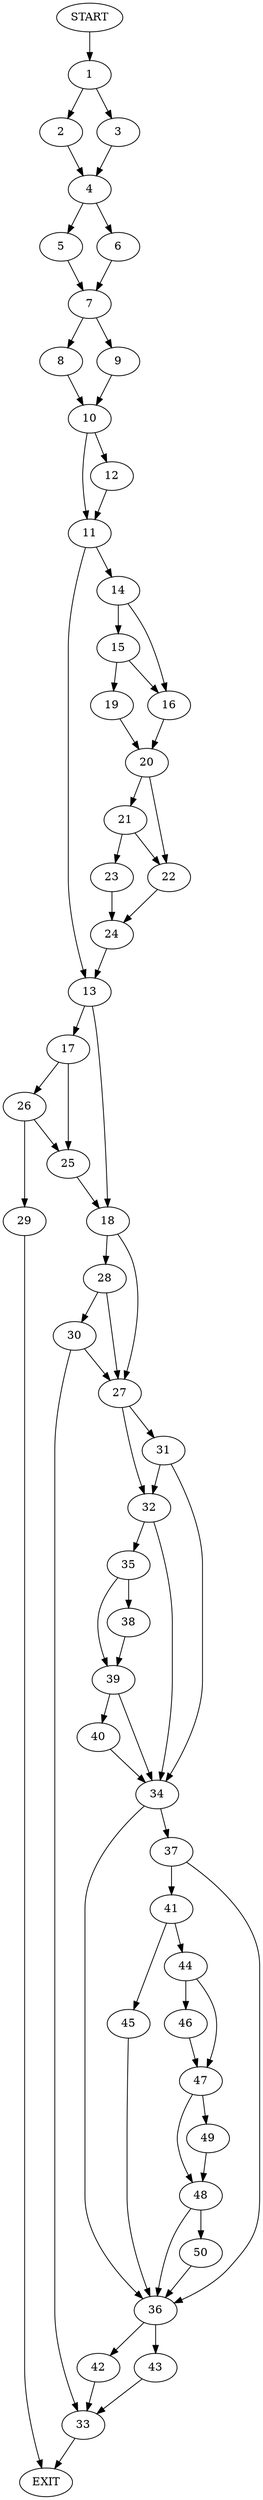 digraph {
0 [label="START"]
51 [label="EXIT"]
0 -> 1
1 -> 2
1 -> 3
3 -> 4
2 -> 4
4 -> 5
4 -> 6
6 -> 7
5 -> 7
7 -> 8
7 -> 9
8 -> 10
9 -> 10
10 -> 11
10 -> 12
12 -> 11
11 -> 13
11 -> 14
14 -> 15
14 -> 16
13 -> 17
13 -> 18
15 -> 19
15 -> 16
16 -> 20
19 -> 20
20 -> 21
20 -> 22
21 -> 22
21 -> 23
22 -> 24
23 -> 24
24 -> 13
17 -> 25
17 -> 26
18 -> 27
18 -> 28
26 -> 25
26 -> 29
25 -> 18
29 -> 51
28 -> 27
28 -> 30
27 -> 31
27 -> 32
30 -> 27
30 -> 33
33 -> 51
32 -> 34
32 -> 35
31 -> 34
31 -> 32
34 -> 36
34 -> 37
35 -> 38
35 -> 39
38 -> 39
39 -> 34
39 -> 40
40 -> 34
37 -> 41
37 -> 36
36 -> 42
36 -> 43
41 -> 44
41 -> 45
44 -> 46
44 -> 47
45 -> 36
46 -> 47
47 -> 48
47 -> 49
48 -> 36
48 -> 50
49 -> 48
50 -> 36
43 -> 33
42 -> 33
}
